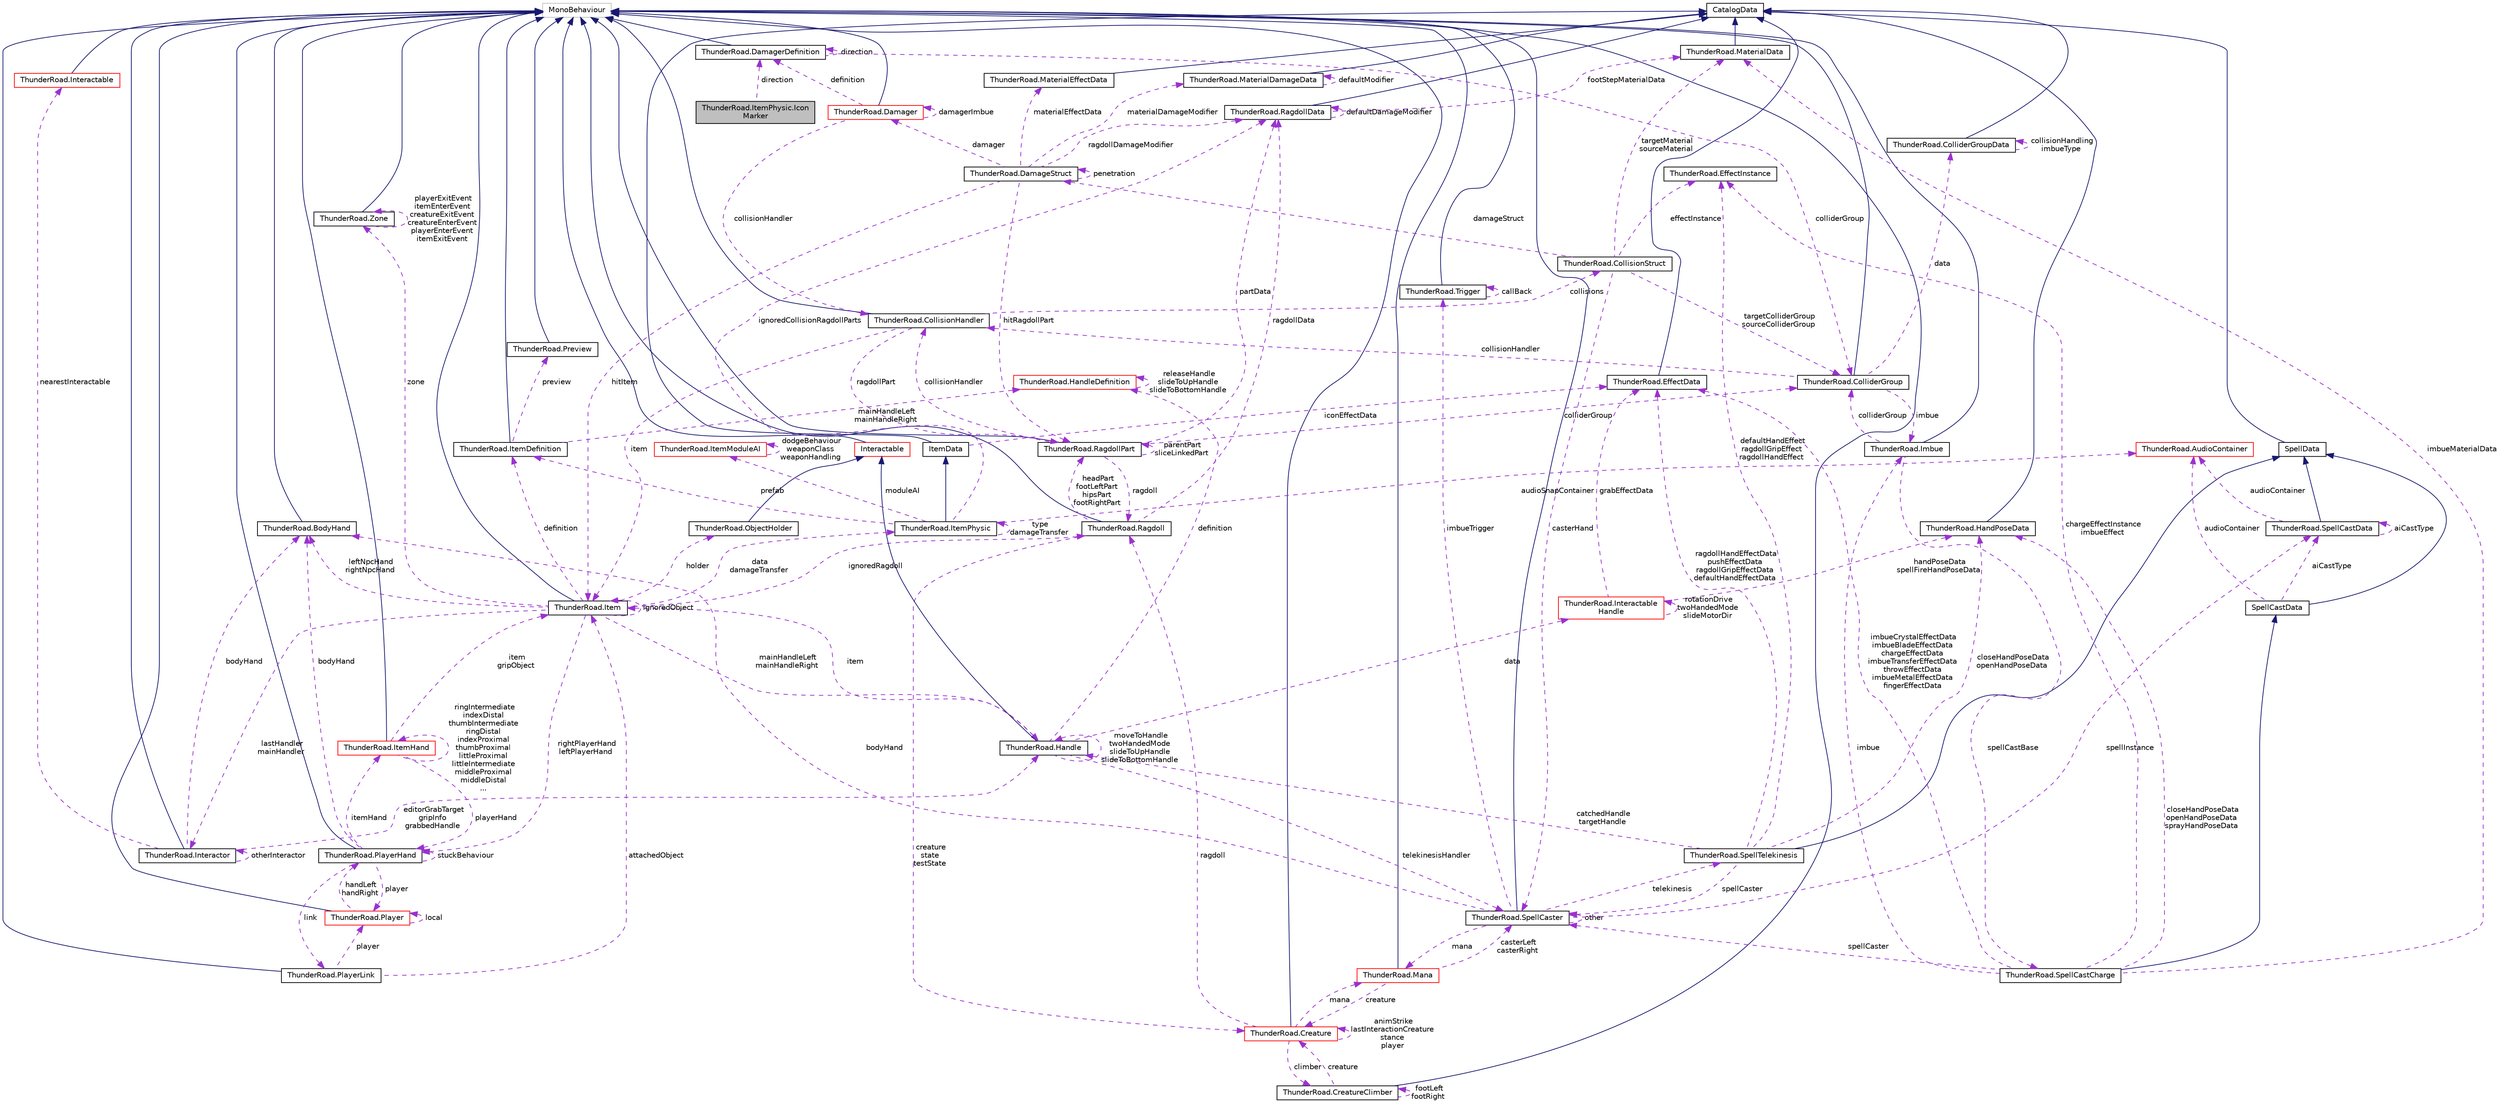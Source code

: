 digraph "ThunderRoad.ItemPhysic.IconMarker"
{
 // LATEX_PDF_SIZE
  edge [fontname="Helvetica",fontsize="10",labelfontname="Helvetica",labelfontsize="10"];
  node [fontname="Helvetica",fontsize="10",shape=record];
  Node1 [label="ThunderRoad.ItemPhysic.Icon\lMarker",height=0.2,width=0.4,color="black", fillcolor="grey75", style="filled", fontcolor="black",tooltip="Class IconMarker."];
  Node2 -> Node1 [dir="back",color="darkorchid3",fontsize="10",style="dashed",label=" direction" ,fontname="Helvetica"];
  Node2 [label="ThunderRoad.DamagerDefinition",height=0.2,width=0.4,color="black", fillcolor="white", style="filled",URL="$class_thunder_road_1_1_damager_definition.html",tooltip="Class DamagerDefinition. Implements the UnityEngine.MonoBehaviour"];
  Node3 -> Node2 [dir="back",color="midnightblue",fontsize="10",style="solid",fontname="Helvetica"];
  Node3 [label="MonoBehaviour",height=0.2,width=0.4,color="grey75", fillcolor="white", style="filled",tooltip=" "];
  Node2 -> Node2 [dir="back",color="darkorchid3",fontsize="10",style="dashed",label=" direction" ,fontname="Helvetica"];
  Node4 -> Node2 [dir="back",color="darkorchid3",fontsize="10",style="dashed",label=" colliderGroup" ,fontname="Helvetica"];
  Node4 [label="ThunderRoad.ColliderGroup",height=0.2,width=0.4,color="black", fillcolor="white", style="filled",URL="$class_thunder_road_1_1_collider_group.html",tooltip="Class ColliderGroup. Implements the UnityEngine.MonoBehaviour"];
  Node3 -> Node4 [dir="back",color="midnightblue",fontsize="10",style="solid",fontname="Helvetica"];
  Node5 -> Node4 [dir="back",color="darkorchid3",fontsize="10",style="dashed",label=" collisionHandler" ,fontname="Helvetica"];
  Node5 [label="ThunderRoad.CollisionHandler",height=0.2,width=0.4,color="black", fillcolor="white", style="filled",URL="$class_thunder_road_1_1_collision_handler.html",tooltip="Class CollisionHandler. Implements the UnityEngine.MonoBehaviour"];
  Node3 -> Node5 [dir="back",color="midnightblue",fontsize="10",style="solid",fontname="Helvetica"];
  Node6 -> Node5 [dir="back",color="darkorchid3",fontsize="10",style="dashed",label=" ragdollPart" ,fontname="Helvetica"];
  Node6 [label="ThunderRoad.RagdollPart",height=0.2,width=0.4,color="black", fillcolor="white", style="filled",URL="$class_thunder_road_1_1_ragdoll_part.html",tooltip="Class RagdollPart. Implements the UnityEngine.MonoBehaviour"];
  Node3 -> Node6 [dir="back",color="midnightblue",fontsize="10",style="solid",fontname="Helvetica"];
  Node5 -> Node6 [dir="back",color="darkorchid3",fontsize="10",style="dashed",label=" collisionHandler" ,fontname="Helvetica"];
  Node7 -> Node6 [dir="back",color="darkorchid3",fontsize="10",style="dashed",label=" partData" ,fontname="Helvetica"];
  Node7 [label="ThunderRoad.RagdollData",height=0.2,width=0.4,color="black", fillcolor="white", style="filled",URL="$class_thunder_road_1_1_ragdoll_data.html",tooltip="Class RagdollData. Implements the ThunderRoad.CatalogData"];
  Node8 -> Node7 [dir="back",color="midnightblue",fontsize="10",style="solid",fontname="Helvetica"];
  Node8 [label="CatalogData",height=0.2,width=0.4,color="black", fillcolor="white", style="filled",URL="$class_thunder_road_1_1_catalog_data.html",tooltip="Class CatalogData."];
  Node9 -> Node7 [dir="back",color="darkorchid3",fontsize="10",style="dashed",label=" footStepMaterialData" ,fontname="Helvetica"];
  Node9 [label="ThunderRoad.MaterialData",height=0.2,width=0.4,color="black", fillcolor="white", style="filled",URL="$class_thunder_road_1_1_material_data.html",tooltip="Class MaterialData. Implements the ThunderRoad.CatalogData"];
  Node8 -> Node9 [dir="back",color="midnightblue",fontsize="10",style="solid",fontname="Helvetica"];
  Node7 -> Node7 [dir="back",color="darkorchid3",fontsize="10",style="dashed",label=" defaultDamageModifier" ,fontname="Helvetica"];
  Node6 -> Node6 [dir="back",color="darkorchid3",fontsize="10",style="dashed",label=" parentPart\nsliceLinkedPart" ,fontname="Helvetica"];
  Node10 -> Node6 [dir="back",color="darkorchid3",fontsize="10",style="dashed",label=" ragdoll" ,fontname="Helvetica"];
  Node10 [label="ThunderRoad.Ragdoll",height=0.2,width=0.4,color="black", fillcolor="white", style="filled",URL="$class_thunder_road_1_1_ragdoll.html",tooltip="Class Ragdoll. Implements the UnityEngine.MonoBehaviour"];
  Node3 -> Node10 [dir="back",color="midnightblue",fontsize="10",style="solid",fontname="Helvetica"];
  Node7 -> Node10 [dir="back",color="darkorchid3",fontsize="10",style="dashed",label=" ragdollData" ,fontname="Helvetica"];
  Node6 -> Node10 [dir="back",color="darkorchid3",fontsize="10",style="dashed",label=" headPart\nfootLeftPart\nhipsPart\nfootRightPart" ,fontname="Helvetica"];
  Node11 -> Node10 [dir="back",color="darkorchid3",fontsize="10",style="dashed",label=" creature\nstate\ntestState" ,fontname="Helvetica"];
  Node11 [label="ThunderRoad.Creature",height=0.2,width=0.4,color="red", fillcolor="white", style="filled",URL="$class_thunder_road_1_1_creature.html",tooltip="Class Creature. Implements the UnityEngine.MonoBehaviour"];
  Node3 -> Node11 [dir="back",color="midnightblue",fontsize="10",style="solid",fontname="Helvetica"];
  Node12 -> Node11 [dir="back",color="darkorchid3",fontsize="10",style="dashed",label=" climber" ,fontname="Helvetica"];
  Node12 [label="ThunderRoad.CreatureClimber",height=0.2,width=0.4,color="black", fillcolor="white", style="filled",URL="$class_thunder_road_1_1_creature_climber.html",tooltip="Class CreatureClimber. Implements the UnityEngine.MonoBehaviour"];
  Node3 -> Node12 [dir="back",color="midnightblue",fontsize="10",style="solid",fontname="Helvetica"];
  Node12 -> Node12 [dir="back",color="darkorchid3",fontsize="10",style="dashed",label=" footLeft\nfootRight" ,fontname="Helvetica"];
  Node11 -> Node12 [dir="back",color="darkorchid3",fontsize="10",style="dashed",label=" creature" ,fontname="Helvetica"];
  Node10 -> Node11 [dir="back",color="darkorchid3",fontsize="10",style="dashed",label=" ragdoll" ,fontname="Helvetica"];
  Node11 -> Node11 [dir="back",color="darkorchid3",fontsize="10",style="dashed",label=" animStrike\nlastInteractionCreature\nstance\nplayer" ,fontname="Helvetica"];
  Node47 -> Node11 [dir="back",color="darkorchid3",fontsize="10",style="dashed",label=" mana" ,fontname="Helvetica"];
  Node47 [label="ThunderRoad.Mana",height=0.2,width=0.4,color="red", fillcolor="white", style="filled",URL="$class_thunder_road_1_1_mana.html",tooltip="Class Mana. Implements the UnityEngine.MonoBehaviour"];
  Node3 -> Node47 [dir="back",color="midnightblue",fontsize="10",style="solid",fontname="Helvetica"];
  Node42 -> Node47 [dir="back",color="darkorchid3",fontsize="10",style="dashed",label=" casterLeft\ncasterRight" ,fontname="Helvetica"];
  Node42 [label="ThunderRoad.SpellCaster",height=0.2,width=0.4,color="black", fillcolor="white", style="filled",URL="$class_thunder_road_1_1_spell_caster.html",tooltip="Class SpellCaster. Implements the UnityEngine.MonoBehaviour"];
  Node3 -> Node42 [dir="back",color="midnightblue",fontsize="10",style="solid",fontname="Helvetica"];
  Node43 -> Node42 [dir="back",color="darkorchid3",fontsize="10",style="dashed",label=" telekinesis" ,fontname="Helvetica"];
  Node43 [label="ThunderRoad.SpellTelekinesis",height=0.2,width=0.4,color="black", fillcolor="white", style="filled",URL="$class_thunder_road_1_1_spell_telekinesis.html",tooltip="Class SpellTelekinesis. Implements the ThunderRoad.SpellData"];
  Node44 -> Node43 [dir="back",color="midnightblue",fontsize="10",style="solid",fontname="Helvetica"];
  Node44 [label="SpellData",height=0.2,width=0.4,color="black", fillcolor="white", style="filled",URL="$class_thunder_road_1_1_spell_data.html",tooltip="Class SpellData. Implements the ThunderRoad.CatalogData"];
  Node8 -> Node44 [dir="back",color="midnightblue",fontsize="10",style="solid",fontname="Helvetica"];
  Node15 -> Node43 [dir="back",color="darkorchid3",fontsize="10",style="dashed",label=" ragdollHandEffectData\npushEffectData\nragdollGripEffectData\ndefaultHandEffectData" ,fontname="Helvetica"];
  Node15 [label="ThunderRoad.EffectData",height=0.2,width=0.4,color="black", fillcolor="white", style="filled",URL="$class_thunder_road_1_1_effect_data.html",tooltip="Class EffectData. Implements the ThunderRoad.CatalogData"];
  Node8 -> Node15 [dir="back",color="midnightblue",fontsize="10",style="solid",fontname="Helvetica"];
  Node16 -> Node43 [dir="back",color="darkorchid3",fontsize="10",style="dashed",label=" closeHandPoseData\nopenHandPoseData" ,fontname="Helvetica"];
  Node16 [label="ThunderRoad.HandPoseData",height=0.2,width=0.4,color="black", fillcolor="white", style="filled",URL="$class_thunder_road_1_1_hand_pose_data.html",tooltip="Class HandPoseData. Implements the ThunderRoad.CatalogData"];
  Node8 -> Node16 [dir="back",color="midnightblue",fontsize="10",style="solid",fontname="Helvetica"];
  Node42 -> Node43 [dir="back",color="darkorchid3",fontsize="10",style="dashed",label=" spellCaster" ,fontname="Helvetica"];
  Node30 -> Node43 [dir="back",color="darkorchid3",fontsize="10",style="dashed",label=" catchedHandle\ntargetHandle" ,fontname="Helvetica"];
  Node30 [label="ThunderRoad.Handle",height=0.2,width=0.4,color="black", fillcolor="white", style="filled",URL="$class_thunder_road_1_1_handle.html",tooltip="Class Handle. Implements the ThunderRoad.Interactable"];
  Node31 -> Node30 [dir="back",color="midnightblue",fontsize="10",style="solid",fontname="Helvetica"];
  Node31 [label="Interactable",height=0.2,width=0.4,color="red", fillcolor="white", style="filled",URL="$class_thunder_road_1_1_interactable.html",tooltip="Class Interactable. Implements the UnityEngine.MonoBehaviour"];
  Node3 -> Node31 [dir="back",color="midnightblue",fontsize="10",style="solid",fontname="Helvetica"];
  Node37 -> Node30 [dir="back",color="darkorchid3",fontsize="10",style="dashed",label=" definition" ,fontname="Helvetica"];
  Node37 [label="ThunderRoad.HandleDefinition",height=0.2,width=0.4,color="red", fillcolor="white", style="filled",URL="$class_thunder_road_1_1_handle_definition.html",tooltip="Class HandleDefinition. Implements the ThunderRoad.InteractableDefinition"];
  Node37 -> Node37 [dir="back",color="darkorchid3",fontsize="10",style="dashed",label=" releaseHandle\nslideToUpHandle\nslideToBottomHandle" ,fontname="Helvetica"];
  Node40 -> Node30 [dir="back",color="darkorchid3",fontsize="10",style="dashed",label=" data" ,fontname="Helvetica"];
  Node40 [label="ThunderRoad.Interactable\lHandle",height=0.2,width=0.4,color="red", fillcolor="white", style="filled",URL="$class_thunder_road_1_1_interactable_handle.html",tooltip="Class InteractableHandle. Implements the ThunderRoad.InteractableData"];
  Node15 -> Node40 [dir="back",color="darkorchid3",fontsize="10",style="dashed",label=" grabEffectData" ,fontname="Helvetica"];
  Node40 -> Node40 [dir="back",color="darkorchid3",fontsize="10",style="dashed",label=" rotationDrive\ntwoHandedMode\nslideMotorDir" ,fontname="Helvetica"];
  Node16 -> Node40 [dir="back",color="darkorchid3",fontsize="10",style="dashed",label=" handPoseData\nspellFireHandPoseData" ,fontname="Helvetica"];
  Node42 -> Node30 [dir="back",color="darkorchid3",fontsize="10",style="dashed",label=" telekinesisHandler" ,fontname="Helvetica"];
  Node30 -> Node30 [dir="back",color="darkorchid3",fontsize="10",style="dashed",label=" moveToHandle\ntwoHandedMode\nslideToUpHandle\nslideToBottomHandle" ,fontname="Helvetica"];
  Node28 -> Node30 [dir="back",color="darkorchid3",fontsize="10",style="dashed",label=" item" ,fontname="Helvetica"];
  Node28 [label="ThunderRoad.Item",height=0.2,width=0.4,color="black", fillcolor="white", style="filled",URL="$class_thunder_road_1_1_item.html",tooltip="Class Item. Implements the UnityEngine.MonoBehaviour"];
  Node3 -> Node28 [dir="back",color="midnightblue",fontsize="10",style="solid",fontname="Helvetica"];
  Node29 -> Node28 [dir="back",color="darkorchid3",fontsize="10",style="dashed",label=" lastHandler\nmainHandler" ,fontname="Helvetica"];
  Node29 [label="ThunderRoad.Interactor",height=0.2,width=0.4,color="black", fillcolor="white", style="filled",URL="$class_thunder_road_1_1_interactor.html",tooltip="Class Interactor. Implements the UnityEngine.MonoBehaviour"];
  Node3 -> Node29 [dir="back",color="midnightblue",fontsize="10",style="solid",fontname="Helvetica"];
  Node29 -> Node29 [dir="back",color="darkorchid3",fontsize="10",style="dashed",label=" otherInteractor" ,fontname="Helvetica"];
  Node30 -> Node29 [dir="back",color="darkorchid3",fontsize="10",style="dashed",label=" editorGrabTarget\ngripInfo\ngrabbedHandle" ,fontname="Helvetica"];
  Node51 -> Node29 [dir="back",color="darkorchid3",fontsize="10",style="dashed",label=" nearestInteractable" ,fontname="Helvetica"];
  Node51 [label="ThunderRoad.Interactable",height=0.2,width=0.4,color="red", fillcolor="white", style="filled",URL="$class_thunder_road_1_1_interactable.html",tooltip="Class Interactable. Implements the UnityEngine.MonoBehaviour"];
  Node3 -> Node51 [dir="back",color="midnightblue",fontsize="10",style="solid",fontname="Helvetica"];
  Node50 -> Node29 [dir="back",color="darkorchid3",fontsize="10",style="dashed",label=" bodyHand" ,fontname="Helvetica"];
  Node50 [label="ThunderRoad.BodyHand",height=0.2,width=0.4,color="black", fillcolor="white", style="filled",URL="$class_thunder_road_1_1_body_hand.html",tooltip="Class BodyHand. Implements the UnityEngine.MonoBehaviour"];
  Node3 -> Node50 [dir="back",color="midnightblue",fontsize="10",style="solid",fontname="Helvetica"];
  Node52 -> Node28 [dir="back",color="darkorchid3",fontsize="10",style="dashed",label=" definition" ,fontname="Helvetica"];
  Node52 [label="ThunderRoad.ItemDefinition",height=0.2,width=0.4,color="black", fillcolor="white", style="filled",URL="$class_thunder_road_1_1_item_definition.html",tooltip="Class ItemDefinition. Implements the UnityEngine.MonoBehaviour"];
  Node3 -> Node52 [dir="back",color="midnightblue",fontsize="10",style="solid",fontname="Helvetica"];
  Node37 -> Node52 [dir="back",color="darkorchid3",fontsize="10",style="dashed",label=" mainHandleLeft\nmainHandleRight" ,fontname="Helvetica"];
  Node53 -> Node52 [dir="back",color="darkorchid3",fontsize="10",style="dashed",label=" preview" ,fontname="Helvetica"];
  Node53 [label="ThunderRoad.Preview",height=0.2,width=0.4,color="black", fillcolor="white", style="filled",URL="$class_thunder_road_1_1_preview.html",tooltip="Class Preview. Implements the UnityEngine.MonoBehaviour"];
  Node3 -> Node53 [dir="back",color="midnightblue",fontsize="10",style="solid",fontname="Helvetica"];
  Node10 -> Node28 [dir="back",color="darkorchid3",fontsize="10",style="dashed",label=" ignoredRagdoll" ,fontname="Helvetica"];
  Node54 -> Node28 [dir="back",color="darkorchid3",fontsize="10",style="dashed",label=" data\ndamageTransfer" ,fontname="Helvetica"];
  Node54 [label="ThunderRoad.ItemPhysic",height=0.2,width=0.4,color="black", fillcolor="white", style="filled",URL="$class_thunder_road_1_1_item_physic.html",tooltip="Class ItemPhysic. Implements the ThunderRoad.ItemData"];
  Node55 -> Node54 [dir="back",color="midnightblue",fontsize="10",style="solid",fontname="Helvetica"];
  Node55 [label="ItemData",height=0.2,width=0.4,color="black", fillcolor="white", style="filled",URL="$class_thunder_road_1_1_item_data.html",tooltip="Class ItemData. Implements the ThunderRoad.CatalogData"];
  Node8 -> Node55 [dir="back",color="midnightblue",fontsize="10",style="solid",fontname="Helvetica"];
  Node15 -> Node55 [dir="back",color="darkorchid3",fontsize="10",style="dashed",label=" iconEffectData" ,fontname="Helvetica"];
  Node7 -> Node54 [dir="back",color="darkorchid3",fontsize="10",style="dashed",label=" ignoredCollisionRagdollParts" ,fontname="Helvetica"];
  Node52 -> Node54 [dir="back",color="darkorchid3",fontsize="10",style="dashed",label=" prefab" ,fontname="Helvetica"];
  Node17 -> Node54 [dir="back",color="darkorchid3",fontsize="10",style="dashed",label=" audioSnapContainer" ,fontname="Helvetica"];
  Node17 [label="ThunderRoad.AudioContainer",height=0.2,width=0.4,color="red", fillcolor="white", style="filled",URL="$class_thunder_road_1_1_audio_container.html",tooltip="Class AudioContainer. Implements the UnityEngine.ScriptableObject"];
  Node54 -> Node54 [dir="back",color="darkorchid3",fontsize="10",style="dashed",label=" type\ndamageTransfer" ,fontname="Helvetica"];
  Node56 -> Node54 [dir="back",color="darkorchid3",fontsize="10",style="dashed",label=" moduleAI" ,fontname="Helvetica"];
  Node56 [label="ThunderRoad.ItemModuleAI",height=0.2,width=0.4,color="red", fillcolor="white", style="filled",URL="$class_thunder_road_1_1_item_module_a_i.html",tooltip="Class ItemModuleAI. Implements the ThunderRoad.ItemModule"];
  Node56 -> Node56 [dir="back",color="darkorchid3",fontsize="10",style="dashed",label=" dodgeBehaviour\nweaponClass\nweaponHandling" ,fontname="Helvetica"];
  Node58 -> Node28 [dir="back",color="darkorchid3",fontsize="10",style="dashed",label=" holder" ,fontname="Helvetica"];
  Node58 [label="ThunderRoad.ObjectHolder",height=0.2,width=0.4,color="black", fillcolor="white", style="filled",URL="$class_thunder_road_1_1_object_holder.html",tooltip="Class ObjectHolder. Implements the ThunderRoad.Interactable"];
  Node31 -> Node58 [dir="back",color="midnightblue",fontsize="10",style="solid",fontname="Helvetica"];
  Node30 -> Node28 [dir="back",color="darkorchid3",fontsize="10",style="dashed",label=" mainHandleLeft\nmainHandleRight" ,fontname="Helvetica"];
  Node28 -> Node28 [dir="back",color="darkorchid3",fontsize="10",style="dashed",label=" ignoredObject" ,fontname="Helvetica"];
  Node59 -> Node28 [dir="back",color="darkorchid3",fontsize="10",style="dashed",label=" zone" ,fontname="Helvetica"];
  Node59 [label="ThunderRoad.Zone",height=0.2,width=0.4,color="black", fillcolor="white", style="filled",URL="$class_thunder_road_1_1_zone.html",tooltip="Class Zone. Implements the UnityEngine.MonoBehaviour"];
  Node3 -> Node59 [dir="back",color="midnightblue",fontsize="10",style="solid",fontname="Helvetica"];
  Node59 -> Node59 [dir="back",color="darkorchid3",fontsize="10",style="dashed",label=" playerExitEvent\nitemEnterEvent\ncreatureExitEvent\ncreatureEnterEvent\nplayerEnterEvent\nitemExitEvent" ,fontname="Helvetica"];
  Node50 -> Node28 [dir="back",color="darkorchid3",fontsize="10",style="dashed",label=" leftNpcHand\nrightNpcHand" ,fontname="Helvetica"];
  Node60 -> Node28 [dir="back",color="darkorchid3",fontsize="10",style="dashed",label=" rightPlayerHand\nleftPlayerHand" ,fontname="Helvetica"];
  Node60 [label="ThunderRoad.PlayerHand",height=0.2,width=0.4,color="black", fillcolor="white", style="filled",URL="$class_thunder_road_1_1_player_hand.html",tooltip="Class PlayerHand. Implements the UnityEngine.MonoBehaviour"];
  Node3 -> Node60 [dir="back",color="midnightblue",fontsize="10",style="solid",fontname="Helvetica"];
  Node26 -> Node60 [dir="back",color="darkorchid3",fontsize="10",style="dashed",label=" player" ,fontname="Helvetica"];
  Node26 [label="ThunderRoad.Player",height=0.2,width=0.4,color="red", fillcolor="white", style="filled",URL="$class_thunder_road_1_1_player.html",tooltip="Class Player. Implements the UnityEngine.MonoBehaviour"];
  Node3 -> Node26 [dir="back",color="midnightblue",fontsize="10",style="solid",fontname="Helvetica"];
  Node26 -> Node26 [dir="back",color="darkorchid3",fontsize="10",style="dashed",label=" local" ,fontname="Helvetica"];
  Node60 -> Node26 [dir="back",color="darkorchid3",fontsize="10",style="dashed",label=" handLeft\nhandRight" ,fontname="Helvetica"];
  Node61 -> Node60 [dir="back",color="darkorchid3",fontsize="10",style="dashed",label=" link" ,fontname="Helvetica"];
  Node61 [label="ThunderRoad.PlayerLink",height=0.2,width=0.4,color="black", fillcolor="white", style="filled",URL="$class_thunder_road_1_1_player_link.html",tooltip="Class PlayerLink. Implements the UnityEngine.MonoBehaviour"];
  Node3 -> Node61 [dir="back",color="midnightblue",fontsize="10",style="solid",fontname="Helvetica"];
  Node26 -> Node61 [dir="back",color="darkorchid3",fontsize="10",style="dashed",label=" player" ,fontname="Helvetica"];
  Node28 -> Node61 [dir="back",color="darkorchid3",fontsize="10",style="dashed",label=" attachedObject" ,fontname="Helvetica"];
  Node62 -> Node60 [dir="back",color="darkorchid3",fontsize="10",style="dashed",label=" itemHand" ,fontname="Helvetica"];
  Node62 [label="ThunderRoad.ItemHand",height=0.2,width=0.4,color="red", fillcolor="white", style="filled",URL="$class_thunder_road_1_1_item_hand.html",tooltip="Class ItemHand. Implements the UnityEngine.MonoBehaviour"];
  Node3 -> Node62 [dir="back",color="midnightblue",fontsize="10",style="solid",fontname="Helvetica"];
  Node62 -> Node62 [dir="back",color="darkorchid3",fontsize="10",style="dashed",label=" ringIntermediate\nindexDistal\nthumbIntermediate\nringDistal\nindexProximal\nthumbProximal\nlittleProximal\nlittleIntermediate\nmiddleProximal\nmiddleDistal\n..." ,fontname="Helvetica"];
  Node28 -> Node62 [dir="back",color="darkorchid3",fontsize="10",style="dashed",label=" item\ngripObject" ,fontname="Helvetica"];
  Node60 -> Node62 [dir="back",color="darkorchid3",fontsize="10",style="dashed",label=" playerHand" ,fontname="Helvetica"];
  Node50 -> Node60 [dir="back",color="darkorchid3",fontsize="10",style="dashed",label=" bodyHand" ,fontname="Helvetica"];
  Node60 -> Node60 [dir="back",color="darkorchid3",fontsize="10",style="dashed",label=" stuckBehaviour" ,fontname="Helvetica"];
  Node45 -> Node43 [dir="back",color="darkorchid3",fontsize="10",style="dashed",label=" defaultHandEffect\nragdollGripEffect\nragdollHandEffect" ,fontname="Helvetica"];
  Node45 [label="ThunderRoad.EffectInstance",height=0.2,width=0.4,color="black", fillcolor="white", style="filled",URL="$class_thunder_road_1_1_effect_instance.html",tooltip="Class EffectInstance."];
  Node42 -> Node42 [dir="back",color="darkorchid3",fontsize="10",style="dashed",label=" other" ,fontname="Helvetica"];
  Node46 -> Node42 [dir="back",color="darkorchid3",fontsize="10",style="dashed",label=" spellInstance" ,fontname="Helvetica"];
  Node46 [label="ThunderRoad.SpellCastData",height=0.2,width=0.4,color="black", fillcolor="white", style="filled",URL="$class_thunder_road_1_1_spell_cast_data.html",tooltip="Class SpellCastData. Implements the ThunderRoad.SpellData"];
  Node44 -> Node46 [dir="back",color="midnightblue",fontsize="10",style="solid",fontname="Helvetica"];
  Node17 -> Node46 [dir="back",color="darkorchid3",fontsize="10",style="dashed",label=" audioContainer" ,fontname="Helvetica"];
  Node46 -> Node46 [dir="back",color="darkorchid3",fontsize="10",style="dashed",label=" aiCastType" ,fontname="Helvetica"];
  Node47 -> Node42 [dir="back",color="darkorchid3",fontsize="10",style="dashed",label=" mana" ,fontname="Helvetica"];
  Node49 -> Node42 [dir="back",color="darkorchid3",fontsize="10",style="dashed",label=" imbueTrigger" ,fontname="Helvetica"];
  Node49 [label="ThunderRoad.Trigger",height=0.2,width=0.4,color="black", fillcolor="white", style="filled",URL="$class_thunder_road_1_1_trigger.html",tooltip="Class Trigger. Implements the UnityEngine.MonoBehaviour"];
  Node3 -> Node49 [dir="back",color="midnightblue",fontsize="10",style="solid",fontname="Helvetica"];
  Node49 -> Node49 [dir="back",color="darkorchid3",fontsize="10",style="dashed",label=" callBack" ,fontname="Helvetica"];
  Node50 -> Node42 [dir="back",color="darkorchid3",fontsize="10",style="dashed",label=" bodyHand" ,fontname="Helvetica"];
  Node11 -> Node47 [dir="back",color="darkorchid3",fontsize="10",style="dashed",label=" creature" ,fontname="Helvetica"];
  Node4 -> Node6 [dir="back",color="darkorchid3",fontsize="10",style="dashed",label=" colliderGroup" ,fontname="Helvetica"];
  Node79 -> Node5 [dir="back",color="darkorchid3",fontsize="10",style="dashed",label=" collisions" ,fontname="Helvetica"];
  Node79 [label="ThunderRoad.CollisionStruct",height=0.2,width=0.4,color="black", fillcolor="white", style="filled",URL="$struct_thunder_road_1_1_collision_struct.html",tooltip="Struct CollisionStruct"];
  Node9 -> Node79 [dir="back",color="darkorchid3",fontsize="10",style="dashed",label=" targetMaterial\nsourceMaterial" ,fontname="Helvetica"];
  Node42 -> Node79 [dir="back",color="darkorchid3",fontsize="10",style="dashed",label=" casterHand" ,fontname="Helvetica"];
  Node45 -> Node79 [dir="back",color="darkorchid3",fontsize="10",style="dashed",label=" effectInstance" ,fontname="Helvetica"];
  Node4 -> Node79 [dir="back",color="darkorchid3",fontsize="10",style="dashed",label=" targetColliderGroup\nsourceColliderGroup" ,fontname="Helvetica"];
  Node80 -> Node79 [dir="back",color="darkorchid3",fontsize="10",style="dashed",label=" damageStruct" ,fontname="Helvetica"];
  Node80 [label="ThunderRoad.DamageStruct",height=0.2,width=0.4,color="black", fillcolor="white", style="filled",URL="$struct_thunder_road_1_1_damage_struct.html",tooltip="Struct DamageStruct"];
  Node7 -> Node80 [dir="back",color="darkorchid3",fontsize="10",style="dashed",label=" ragdollDamageModifier" ,fontname="Helvetica"];
  Node6 -> Node80 [dir="back",color="darkorchid3",fontsize="10",style="dashed",label=" hitRagdollPart" ,fontname="Helvetica"];
  Node81 -> Node80 [dir="back",color="darkorchid3",fontsize="10",style="dashed",label=" materialDamageModifier" ,fontname="Helvetica"];
  Node81 [label="ThunderRoad.MaterialDamageData",height=0.2,width=0.4,color="black", fillcolor="white", style="filled",URL="$class_thunder_road_1_1_material_damage_data.html",tooltip="Class MaterialDamageData. Implements the ThunderRoad.CatalogData"];
  Node8 -> Node81 [dir="back",color="midnightblue",fontsize="10",style="solid",fontname="Helvetica"];
  Node81 -> Node81 [dir="back",color="darkorchid3",fontsize="10",style="dashed",label=" defaultModifier" ,fontname="Helvetica"];
  Node82 -> Node80 [dir="back",color="darkorchid3",fontsize="10",style="dashed",label=" damager" ,fontname="Helvetica"];
  Node82 [label="ThunderRoad.Damager",height=0.2,width=0.4,color="red", fillcolor="white", style="filled",URL="$class_thunder_road_1_1_damager.html",tooltip="Class Damager. Implements the UnityEngine.MonoBehaviour"];
  Node3 -> Node82 [dir="back",color="midnightblue",fontsize="10",style="solid",fontname="Helvetica"];
  Node2 -> Node82 [dir="back",color="darkorchid3",fontsize="10",style="dashed",label=" definition" ,fontname="Helvetica"];
  Node5 -> Node82 [dir="back",color="darkorchid3",fontsize="10",style="dashed",label=" collisionHandler" ,fontname="Helvetica"];
  Node82 -> Node82 [dir="back",color="darkorchid3",fontsize="10",style="dashed",label=" damagerImbue" ,fontname="Helvetica"];
  Node84 -> Node80 [dir="back",color="darkorchid3",fontsize="10",style="dashed",label=" materialEffectData" ,fontname="Helvetica"];
  Node84 [label="ThunderRoad.MaterialEffectData",height=0.2,width=0.4,color="black", fillcolor="white", style="filled",URL="$class_thunder_road_1_1_material_effect_data.html",tooltip="Class MaterialEffectData. Implements the ThunderRoad.CatalogData"];
  Node8 -> Node84 [dir="back",color="midnightblue",fontsize="10",style="solid",fontname="Helvetica"];
  Node28 -> Node80 [dir="back",color="darkorchid3",fontsize="10",style="dashed",label=" hitItem" ,fontname="Helvetica"];
  Node80 -> Node80 [dir="back",color="darkorchid3",fontsize="10",style="dashed",label=" penetration" ,fontname="Helvetica"];
  Node28 -> Node5 [dir="back",color="darkorchid3",fontsize="10",style="dashed",label=" item" ,fontname="Helvetica"];
  Node90 -> Node4 [dir="back",color="darkorchid3",fontsize="10",style="dashed",label=" data" ,fontname="Helvetica"];
  Node90 [label="ThunderRoad.ColliderGroupData",height=0.2,width=0.4,color="black", fillcolor="white", style="filled",URL="$class_thunder_road_1_1_collider_group_data.html",tooltip="Class ColliderGroupData. Implements the ThunderRoad.CatalogData"];
  Node8 -> Node90 [dir="back",color="midnightblue",fontsize="10",style="solid",fontname="Helvetica"];
  Node90 -> Node90 [dir="back",color="darkorchid3",fontsize="10",style="dashed",label=" collisionHandling\nimbueType" ,fontname="Helvetica"];
  Node91 -> Node4 [dir="back",color="darkorchid3",fontsize="10",style="dashed",label=" imbue" ,fontname="Helvetica"];
  Node91 [label="ThunderRoad.Imbue",height=0.2,width=0.4,color="black", fillcolor="white", style="filled",URL="$class_thunder_road_1_1_imbue.html",tooltip="Class Imbue. Implements the UnityEngine.MonoBehaviour"];
  Node3 -> Node91 [dir="back",color="midnightblue",fontsize="10",style="solid",fontname="Helvetica"];
  Node4 -> Node91 [dir="back",color="darkorchid3",fontsize="10",style="dashed",label=" colliderGroup" ,fontname="Helvetica"];
  Node92 -> Node91 [dir="back",color="darkorchid3",fontsize="10",style="dashed",label=" spellCastBase" ,fontname="Helvetica"];
  Node92 [label="ThunderRoad.SpellCastCharge",height=0.2,width=0.4,color="black", fillcolor="white", style="filled",URL="$class_thunder_road_1_1_spell_cast_charge.html",tooltip="Class SpellCastCharge. Implements the ThunderRoad.SpellCastData"];
  Node93 -> Node92 [dir="back",color="midnightblue",fontsize="10",style="solid",fontname="Helvetica"];
  Node93 [label="SpellCastData",height=0.2,width=0.4,color="black", fillcolor="white", style="filled",URL="$class_thunder_road_1_1_spell_cast_data.html",tooltip="Class SpellCastData. Implements the ThunderRoad.SpellData"];
  Node44 -> Node93 [dir="back",color="midnightblue",fontsize="10",style="solid",fontname="Helvetica"];
  Node17 -> Node93 [dir="back",color="darkorchid3",fontsize="10",style="dashed",label=" audioContainer" ,fontname="Helvetica"];
  Node46 -> Node93 [dir="back",color="darkorchid3",fontsize="10",style="dashed",label=" aiCastType" ,fontname="Helvetica"];
  Node9 -> Node92 [dir="back",color="darkorchid3",fontsize="10",style="dashed",label=" imbueMaterialData" ,fontname="Helvetica"];
  Node15 -> Node92 [dir="back",color="darkorchid3",fontsize="10",style="dashed",label=" imbueCrystalEffectData\nimbueBladeEffectData\nchargeEffectData\nimbueTransferEffectData\nthrowEffectData\nimbueMetalEffectData\nfingerEffectData" ,fontname="Helvetica"];
  Node16 -> Node92 [dir="back",color="darkorchid3",fontsize="10",style="dashed",label=" closeHandPoseData\nopenHandPoseData\nsprayHandPoseData" ,fontname="Helvetica"];
  Node42 -> Node92 [dir="back",color="darkorchid3",fontsize="10",style="dashed",label=" spellCaster" ,fontname="Helvetica"];
  Node91 -> Node92 [dir="back",color="darkorchid3",fontsize="10",style="dashed",label=" imbue" ,fontname="Helvetica"];
  Node45 -> Node92 [dir="back",color="darkorchid3",fontsize="10",style="dashed",label=" chargeEffectInstance\nimbueEffect" ,fontname="Helvetica"];
}

